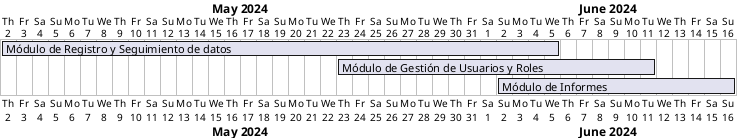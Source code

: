 @startgantt
projectscale daily
Project starts the 2nd of may 2024

[Módulo de Registro y Seguimiento de datos] requires 35 days
[Módulo de Gestión de Usuarios y Roles] requires 20 days
[Módulo de Informes] requires 15 days

[Módulo de Gestión de Usuarios y Roles] ends D+40
[Módulo de Informes] ends D+45

@endgantt